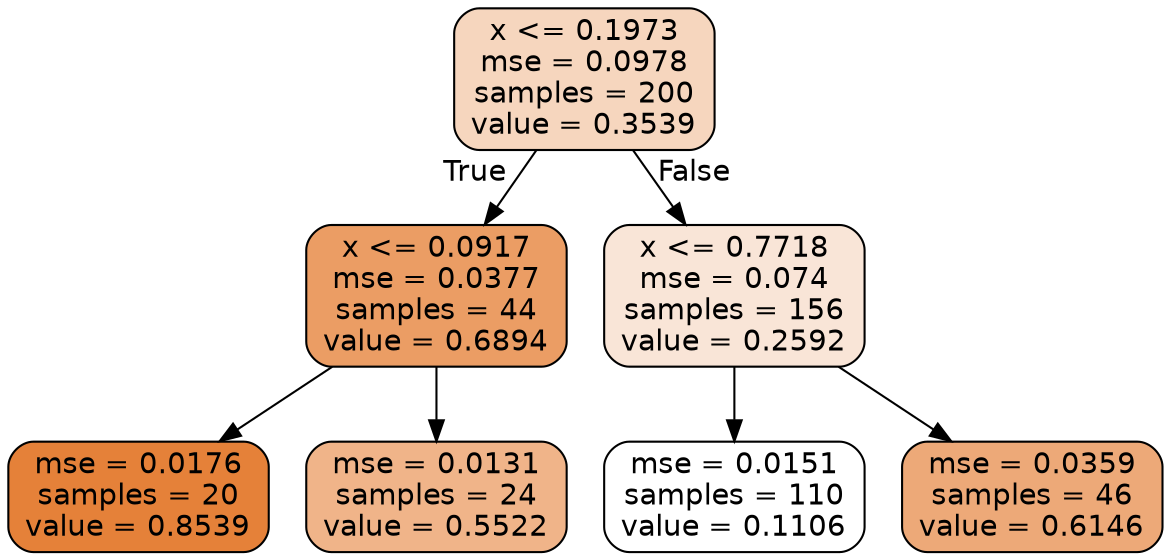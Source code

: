 digraph Tree {
node [shape=box, style="filled, rounded", color="black", fontname=helvetica] ;
edge [fontname=helvetica] ;
0 [label="x <= 0.1973\nmse = 0.0978\nsamples = 200\nvalue = 0.3539", fillcolor="#e5813953"] ;
1 [label="x <= 0.0917\nmse = 0.0377\nsamples = 44\nvalue = 0.6894", fillcolor="#e58139c7"] ;
0 -> 1 [labeldistance=2.5, labelangle=45, headlabel="True"] ;
2 [label="mse = 0.0176\nsamples = 20\nvalue = 0.8539", fillcolor="#e58139ff"] ;
1 -> 2 ;
3 [label="mse = 0.0131\nsamples = 24\nvalue = 0.5522", fillcolor="#e5813998"] ;
1 -> 3 ;
4 [label="x <= 0.7718\nmse = 0.074\nsamples = 156\nvalue = 0.2592", fillcolor="#e5813933"] ;
0 -> 4 [labeldistance=2.5, labelangle=-45, headlabel="False"] ;
5 [label="mse = 0.0151\nsamples = 110\nvalue = 0.1106", fillcolor="#e5813900"] ;
4 -> 5 ;
6 [label="mse = 0.0359\nsamples = 46\nvalue = 0.6146", fillcolor="#e58139ad"] ;
4 -> 6 ;
}